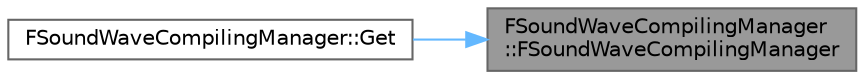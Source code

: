 digraph "FSoundWaveCompilingManager::FSoundWaveCompilingManager"
{
 // INTERACTIVE_SVG=YES
 // LATEX_PDF_SIZE
  bgcolor="transparent";
  edge [fontname=Helvetica,fontsize=10,labelfontname=Helvetica,labelfontsize=10];
  node [fontname=Helvetica,fontsize=10,shape=box,height=0.2,width=0.4];
  rankdir="RL";
  Node1 [id="Node000001",label="FSoundWaveCompilingManager\l::FSoundWaveCompilingManager",height=0.2,width=0.4,color="gray40", fillcolor="grey60", style="filled", fontcolor="black",tooltip=" "];
  Node1 -> Node2 [id="edge1_Node000001_Node000002",dir="back",color="steelblue1",style="solid",tooltip=" "];
  Node2 [id="Node000002",label="FSoundWaveCompilingManager::Get",height=0.2,width=0.4,color="grey40", fillcolor="white", style="filled",URL="$d6/dd9/classFSoundWaveCompilingManager.html#ab126b39e7f14ae2385cef57fdff1e0e3",tooltip=" "];
}
